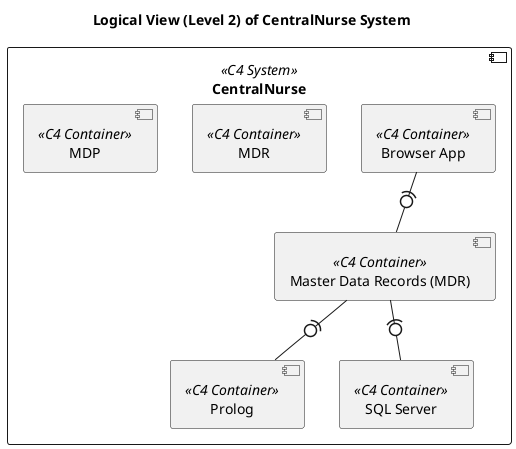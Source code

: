 ﻿@startuml
'https://plantuml.com/component-diagram

title "Logical View (Level 2) of CentralNurse System"

component CentralNurse<<C4 System>>{
    component "Browser App" <<C4 Container>> as front
    component "Master Data Records (MDR)" <<C4 Container>> as mdr
    component "MDR" <<C4 Container>> as mdrdb
    component "MDP" <<C4 Container>> as mdp
    component "Prolog" <<C4 Container>> as prolog
    component "SQL Server" <<C4 Container>> as sqlserver

     mdr -(0- sqlserver
     mdr -(0- prolog
     front -(0-  mdr
     
     

}

@enduml